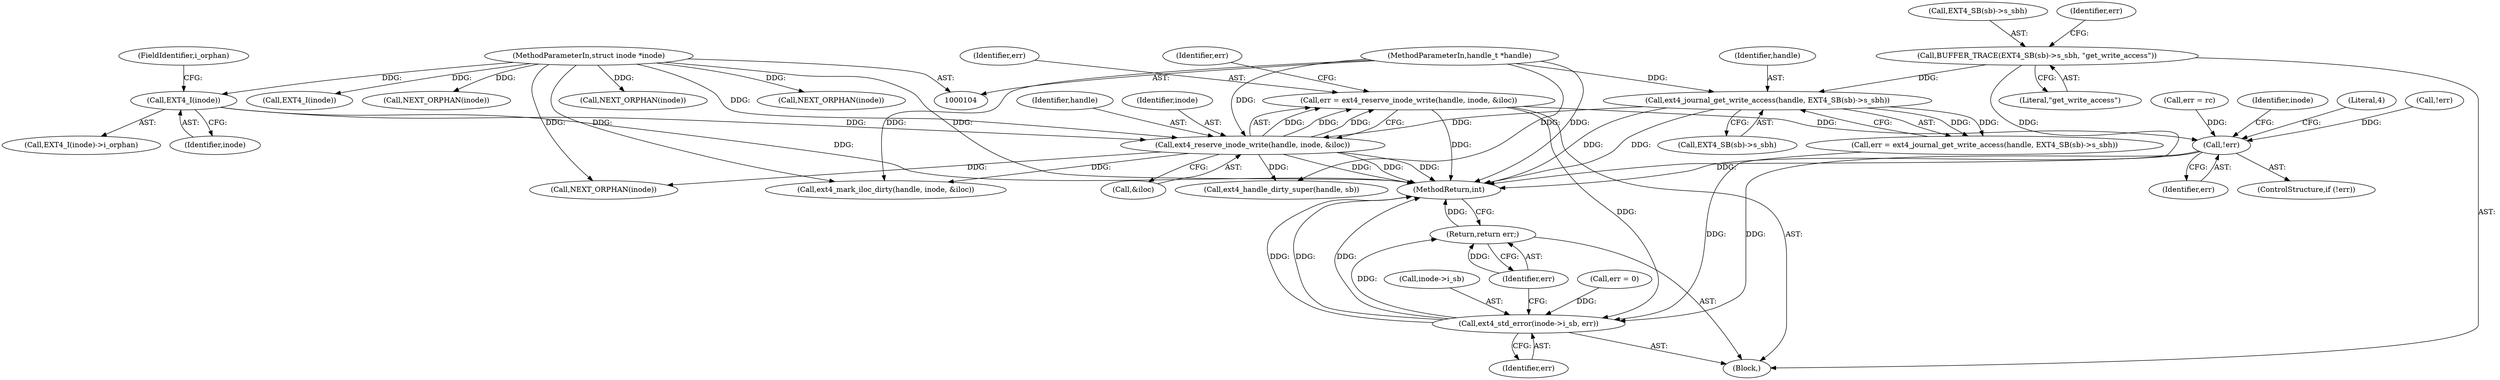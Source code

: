 digraph "0_linux_c9b92530a723ac5ef8e352885a1862b18f31b2f5@API" {
"1000181" [label="(Call,err = ext4_reserve_inode_write(handle, inode, &iloc))"];
"1000183" [label="(Call,ext4_reserve_inode_write(handle, inode, &iloc))"];
"1000172" [label="(Call,ext4_journal_get_write_access(handle, EXT4_SB(sb)->s_sbh))"];
"1000105" [label="(MethodParameterIn,handle_t *handle)"];
"1000164" [label="(Call,BUFFER_TRACE(EXT4_SB(sb)->s_sbh, \"get_write_access\"))"];
"1000139" [label="(Call,EXT4_I(inode))"];
"1000106" [label="(MethodParameterIn,struct inode *inode)"];
"1000247" [label="(Call,!err)"];
"1000281" [label="(Call,ext4_std_error(inode->i_sb, err))"];
"1000286" [label="(Return,return err;)"];
"1000183" [label="(Call,ext4_reserve_inode_write(handle, inode, &iloc))"];
"1000169" [label="(Literal,\"get_write_access\")"];
"1000174" [label="(Call,EXT4_SB(sb)->s_sbh)"];
"1000193" [label="(Call,NEXT_ORPHAN(inode))"];
"1000186" [label="(Call,&iloc)"];
"1000246" [label="(ControlStructure,if (!err))"];
"1000248" [label="(Identifier,err)"];
"1000173" [label="(Identifier,handle)"];
"1000105" [label="(MethodParameterIn,handle_t *handle)"];
"1000252" [label="(Call,EXT4_I(inode))"];
"1000207" [label="(Call,NEXT_ORPHAN(inode))"];
"1000240" [label="(Call,!err)"];
"1000164" [label="(Call,BUFFER_TRACE(EXT4_SB(sb)->s_sbh, \"get_write_access\"))"];
"1000138" [label="(Call,EXT4_I(inode)->i_orphan)"];
"1000116" [label="(Call,err = 0)"];
"1000185" [label="(Identifier,inode)"];
"1000172" [label="(Call,ext4_journal_get_write_access(handle, EXT4_SB(sb)->s_sbh))"];
"1000287" [label="(Identifier,err)"];
"1000285" [label="(Identifier,err)"];
"1000229" [label="(Call,ext4_handle_dirty_super(handle, sb))"];
"1000189" [label="(Identifier,err)"];
"1000242" [label="(Call,err = rc)"];
"1000184" [label="(Identifier,handle)"];
"1000282" [label="(Call,inode->i_sb)"];
"1000106" [label="(MethodParameterIn,struct inode *inode)"];
"1000139" [label="(Call,EXT4_I(inode))"];
"1000165" [label="(Call,EXT4_SB(sb)->s_sbh)"];
"1000170" [label="(Call,err = ext4_journal_get_write_access(handle, EXT4_SB(sb)->s_sbh))"];
"1000288" [label="(MethodReturn,int)"];
"1000107" [label="(Block,)"];
"1000234" [label="(Call,ext4_mark_iloc_dirty(handle, inode, &iloc))"];
"1000253" [label="(Identifier,inode)"];
"1000286" [label="(Return,return err;)"];
"1000182" [label="(Identifier,err)"];
"1000261" [label="(Literal,4)"];
"1000272" [label="(Call,NEXT_ORPHAN(inode))"];
"1000140" [label="(Identifier,inode)"];
"1000196" [label="(Call,NEXT_ORPHAN(inode))"];
"1000181" [label="(Call,err = ext4_reserve_inode_write(handle, inode, &iloc))"];
"1000247" [label="(Call,!err)"];
"1000141" [label="(FieldIdentifier,i_orphan)"];
"1000171" [label="(Identifier,err)"];
"1000281" [label="(Call,ext4_std_error(inode->i_sb, err))"];
"1000181" -> "1000107"  [label="AST: "];
"1000181" -> "1000183"  [label="CFG: "];
"1000182" -> "1000181"  [label="AST: "];
"1000183" -> "1000181"  [label="AST: "];
"1000189" -> "1000181"  [label="CFG: "];
"1000181" -> "1000288"  [label="DDG: "];
"1000183" -> "1000181"  [label="DDG: "];
"1000183" -> "1000181"  [label="DDG: "];
"1000183" -> "1000181"  [label="DDG: "];
"1000181" -> "1000247"  [label="DDG: "];
"1000181" -> "1000281"  [label="DDG: "];
"1000183" -> "1000186"  [label="CFG: "];
"1000184" -> "1000183"  [label="AST: "];
"1000185" -> "1000183"  [label="AST: "];
"1000186" -> "1000183"  [label="AST: "];
"1000183" -> "1000288"  [label="DDG: "];
"1000183" -> "1000288"  [label="DDG: "];
"1000183" -> "1000288"  [label="DDG: "];
"1000172" -> "1000183"  [label="DDG: "];
"1000105" -> "1000183"  [label="DDG: "];
"1000139" -> "1000183"  [label="DDG: "];
"1000106" -> "1000183"  [label="DDG: "];
"1000183" -> "1000193"  [label="DDG: "];
"1000183" -> "1000229"  [label="DDG: "];
"1000183" -> "1000234"  [label="DDG: "];
"1000172" -> "1000170"  [label="AST: "];
"1000172" -> "1000174"  [label="CFG: "];
"1000173" -> "1000172"  [label="AST: "];
"1000174" -> "1000172"  [label="AST: "];
"1000170" -> "1000172"  [label="CFG: "];
"1000172" -> "1000288"  [label="DDG: "];
"1000172" -> "1000288"  [label="DDG: "];
"1000172" -> "1000170"  [label="DDG: "];
"1000172" -> "1000170"  [label="DDG: "];
"1000105" -> "1000172"  [label="DDG: "];
"1000164" -> "1000172"  [label="DDG: "];
"1000105" -> "1000104"  [label="AST: "];
"1000105" -> "1000288"  [label="DDG: "];
"1000105" -> "1000229"  [label="DDG: "];
"1000105" -> "1000234"  [label="DDG: "];
"1000164" -> "1000107"  [label="AST: "];
"1000164" -> "1000169"  [label="CFG: "];
"1000165" -> "1000164"  [label="AST: "];
"1000169" -> "1000164"  [label="AST: "];
"1000171" -> "1000164"  [label="CFG: "];
"1000164" -> "1000288"  [label="DDG: "];
"1000139" -> "1000138"  [label="AST: "];
"1000139" -> "1000140"  [label="CFG: "];
"1000140" -> "1000139"  [label="AST: "];
"1000141" -> "1000139"  [label="CFG: "];
"1000139" -> "1000288"  [label="DDG: "];
"1000106" -> "1000139"  [label="DDG: "];
"1000106" -> "1000104"  [label="AST: "];
"1000106" -> "1000288"  [label="DDG: "];
"1000106" -> "1000193"  [label="DDG: "];
"1000106" -> "1000196"  [label="DDG: "];
"1000106" -> "1000207"  [label="DDG: "];
"1000106" -> "1000234"  [label="DDG: "];
"1000106" -> "1000252"  [label="DDG: "];
"1000106" -> "1000272"  [label="DDG: "];
"1000247" -> "1000246"  [label="AST: "];
"1000247" -> "1000248"  [label="CFG: "];
"1000248" -> "1000247"  [label="AST: "];
"1000253" -> "1000247"  [label="CFG: "];
"1000261" -> "1000247"  [label="CFG: "];
"1000247" -> "1000288"  [label="DDG: "];
"1000240" -> "1000247"  [label="DDG: "];
"1000242" -> "1000247"  [label="DDG: "];
"1000247" -> "1000281"  [label="DDG: "];
"1000281" -> "1000107"  [label="AST: "];
"1000281" -> "1000285"  [label="CFG: "];
"1000282" -> "1000281"  [label="AST: "];
"1000285" -> "1000281"  [label="AST: "];
"1000287" -> "1000281"  [label="CFG: "];
"1000281" -> "1000288"  [label="DDG: "];
"1000281" -> "1000288"  [label="DDG: "];
"1000281" -> "1000288"  [label="DDG: "];
"1000170" -> "1000281"  [label="DDG: "];
"1000116" -> "1000281"  [label="DDG: "];
"1000281" -> "1000286"  [label="DDG: "];
"1000286" -> "1000107"  [label="AST: "];
"1000286" -> "1000287"  [label="CFG: "];
"1000287" -> "1000286"  [label="AST: "];
"1000288" -> "1000286"  [label="CFG: "];
"1000286" -> "1000288"  [label="DDG: "];
"1000287" -> "1000286"  [label="DDG: "];
}
